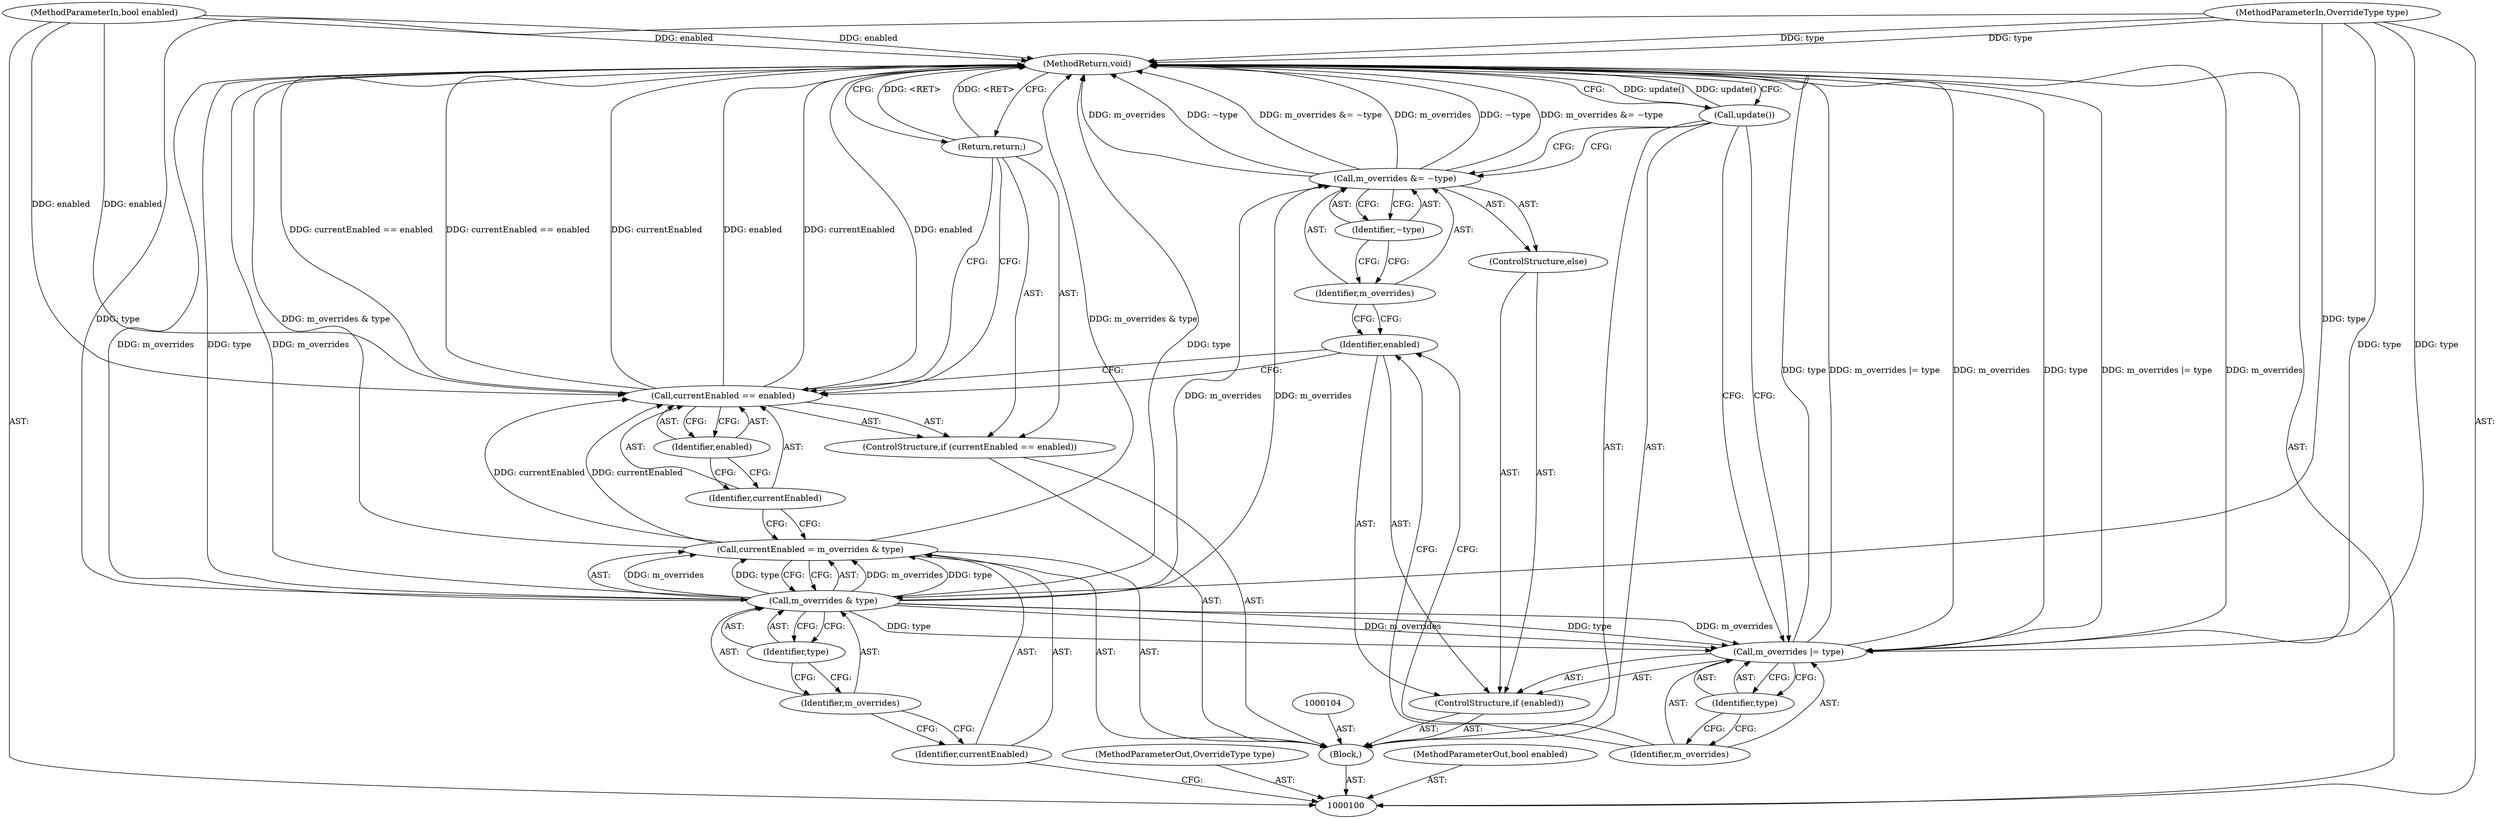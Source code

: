 digraph "1_Chrome_d4cd2b2c0953ad7e9fa988c234eb9361be80fe81_4" {
"1000125" [label="(MethodReturn,void)"];
"1000101" [label="(MethodParameterIn,OverrideType type)"];
"1000159" [label="(MethodParameterOut,OverrideType type)"];
"1000102" [label="(MethodParameterIn,bool enabled)"];
"1000160" [label="(MethodParameterOut,bool enabled)"];
"1000124" [label="(Call,update())"];
"1000103" [label="(Block,)"];
"1000107" [label="(Call,m_overrides & type)"];
"1000108" [label="(Identifier,m_overrides)"];
"1000109" [label="(Identifier,type)"];
"1000105" [label="(Call,currentEnabled = m_overrides & type)"];
"1000106" [label="(Identifier,currentEnabled)"];
"1000113" [label="(Identifier,enabled)"];
"1000110" [label="(ControlStructure,if (currentEnabled == enabled))"];
"1000111" [label="(Call,currentEnabled == enabled)"];
"1000112" [label="(Identifier,currentEnabled)"];
"1000114" [label="(Return,return;)"];
"1000115" [label="(ControlStructure,if (enabled))"];
"1000116" [label="(Identifier,enabled)"];
"1000119" [label="(Identifier,type)"];
"1000117" [label="(Call,m_overrides |= type)"];
"1000118" [label="(Identifier,m_overrides)"];
"1000120" [label="(ControlStructure,else)"];
"1000123" [label="(Identifier,~type)"];
"1000121" [label="(Call,m_overrides &= ~type)"];
"1000122" [label="(Identifier,m_overrides)"];
"1000125" -> "1000100"  [label="AST: "];
"1000125" -> "1000114"  [label="CFG: "];
"1000125" -> "1000124"  [label="CFG: "];
"1000117" -> "1000125"  [label="DDG: m_overrides |= type"];
"1000117" -> "1000125"  [label="DDG: m_overrides"];
"1000117" -> "1000125"  [label="DDG: type"];
"1000107" -> "1000125"  [label="DDG: m_overrides"];
"1000107" -> "1000125"  [label="DDG: type"];
"1000105" -> "1000125"  [label="DDG: m_overrides & type"];
"1000121" -> "1000125"  [label="DDG: ~type"];
"1000121" -> "1000125"  [label="DDG: m_overrides &= ~type"];
"1000121" -> "1000125"  [label="DDG: m_overrides"];
"1000111" -> "1000125"  [label="DDG: currentEnabled == enabled"];
"1000111" -> "1000125"  [label="DDG: currentEnabled"];
"1000111" -> "1000125"  [label="DDG: enabled"];
"1000124" -> "1000125"  [label="DDG: update()"];
"1000102" -> "1000125"  [label="DDG: enabled"];
"1000101" -> "1000125"  [label="DDG: type"];
"1000114" -> "1000125"  [label="DDG: <RET>"];
"1000101" -> "1000100"  [label="AST: "];
"1000101" -> "1000125"  [label="DDG: type"];
"1000101" -> "1000107"  [label="DDG: type"];
"1000101" -> "1000117"  [label="DDG: type"];
"1000159" -> "1000100"  [label="AST: "];
"1000102" -> "1000100"  [label="AST: "];
"1000102" -> "1000125"  [label="DDG: enabled"];
"1000102" -> "1000111"  [label="DDG: enabled"];
"1000160" -> "1000100"  [label="AST: "];
"1000124" -> "1000103"  [label="AST: "];
"1000124" -> "1000117"  [label="CFG: "];
"1000124" -> "1000121"  [label="CFG: "];
"1000125" -> "1000124"  [label="CFG: "];
"1000124" -> "1000125"  [label="DDG: update()"];
"1000103" -> "1000100"  [label="AST: "];
"1000104" -> "1000103"  [label="AST: "];
"1000105" -> "1000103"  [label="AST: "];
"1000110" -> "1000103"  [label="AST: "];
"1000115" -> "1000103"  [label="AST: "];
"1000124" -> "1000103"  [label="AST: "];
"1000107" -> "1000105"  [label="AST: "];
"1000107" -> "1000109"  [label="CFG: "];
"1000108" -> "1000107"  [label="AST: "];
"1000109" -> "1000107"  [label="AST: "];
"1000105" -> "1000107"  [label="CFG: "];
"1000107" -> "1000125"  [label="DDG: m_overrides"];
"1000107" -> "1000125"  [label="DDG: type"];
"1000107" -> "1000105"  [label="DDG: m_overrides"];
"1000107" -> "1000105"  [label="DDG: type"];
"1000101" -> "1000107"  [label="DDG: type"];
"1000107" -> "1000117"  [label="DDG: m_overrides"];
"1000107" -> "1000117"  [label="DDG: type"];
"1000107" -> "1000121"  [label="DDG: m_overrides"];
"1000108" -> "1000107"  [label="AST: "];
"1000108" -> "1000106"  [label="CFG: "];
"1000109" -> "1000108"  [label="CFG: "];
"1000109" -> "1000107"  [label="AST: "];
"1000109" -> "1000108"  [label="CFG: "];
"1000107" -> "1000109"  [label="CFG: "];
"1000105" -> "1000103"  [label="AST: "];
"1000105" -> "1000107"  [label="CFG: "];
"1000106" -> "1000105"  [label="AST: "];
"1000107" -> "1000105"  [label="AST: "];
"1000112" -> "1000105"  [label="CFG: "];
"1000105" -> "1000125"  [label="DDG: m_overrides & type"];
"1000107" -> "1000105"  [label="DDG: m_overrides"];
"1000107" -> "1000105"  [label="DDG: type"];
"1000105" -> "1000111"  [label="DDG: currentEnabled"];
"1000106" -> "1000105"  [label="AST: "];
"1000106" -> "1000100"  [label="CFG: "];
"1000108" -> "1000106"  [label="CFG: "];
"1000113" -> "1000111"  [label="AST: "];
"1000113" -> "1000112"  [label="CFG: "];
"1000111" -> "1000113"  [label="CFG: "];
"1000110" -> "1000103"  [label="AST: "];
"1000111" -> "1000110"  [label="AST: "];
"1000114" -> "1000110"  [label="AST: "];
"1000111" -> "1000110"  [label="AST: "];
"1000111" -> "1000113"  [label="CFG: "];
"1000112" -> "1000111"  [label="AST: "];
"1000113" -> "1000111"  [label="AST: "];
"1000114" -> "1000111"  [label="CFG: "];
"1000116" -> "1000111"  [label="CFG: "];
"1000111" -> "1000125"  [label="DDG: currentEnabled == enabled"];
"1000111" -> "1000125"  [label="DDG: currentEnabled"];
"1000111" -> "1000125"  [label="DDG: enabled"];
"1000105" -> "1000111"  [label="DDG: currentEnabled"];
"1000102" -> "1000111"  [label="DDG: enabled"];
"1000112" -> "1000111"  [label="AST: "];
"1000112" -> "1000105"  [label="CFG: "];
"1000113" -> "1000112"  [label="CFG: "];
"1000114" -> "1000110"  [label="AST: "];
"1000114" -> "1000111"  [label="CFG: "];
"1000125" -> "1000114"  [label="CFG: "];
"1000114" -> "1000125"  [label="DDG: <RET>"];
"1000115" -> "1000103"  [label="AST: "];
"1000116" -> "1000115"  [label="AST: "];
"1000117" -> "1000115"  [label="AST: "];
"1000120" -> "1000115"  [label="AST: "];
"1000116" -> "1000115"  [label="AST: "];
"1000116" -> "1000111"  [label="CFG: "];
"1000118" -> "1000116"  [label="CFG: "];
"1000122" -> "1000116"  [label="CFG: "];
"1000119" -> "1000117"  [label="AST: "];
"1000119" -> "1000118"  [label="CFG: "];
"1000117" -> "1000119"  [label="CFG: "];
"1000117" -> "1000115"  [label="AST: "];
"1000117" -> "1000119"  [label="CFG: "];
"1000118" -> "1000117"  [label="AST: "];
"1000119" -> "1000117"  [label="AST: "];
"1000124" -> "1000117"  [label="CFG: "];
"1000117" -> "1000125"  [label="DDG: m_overrides |= type"];
"1000117" -> "1000125"  [label="DDG: m_overrides"];
"1000117" -> "1000125"  [label="DDG: type"];
"1000107" -> "1000117"  [label="DDG: m_overrides"];
"1000107" -> "1000117"  [label="DDG: type"];
"1000101" -> "1000117"  [label="DDG: type"];
"1000118" -> "1000117"  [label="AST: "];
"1000118" -> "1000116"  [label="CFG: "];
"1000119" -> "1000118"  [label="CFG: "];
"1000120" -> "1000115"  [label="AST: "];
"1000121" -> "1000120"  [label="AST: "];
"1000123" -> "1000121"  [label="AST: "];
"1000123" -> "1000122"  [label="CFG: "];
"1000121" -> "1000123"  [label="CFG: "];
"1000121" -> "1000120"  [label="AST: "];
"1000121" -> "1000123"  [label="CFG: "];
"1000122" -> "1000121"  [label="AST: "];
"1000123" -> "1000121"  [label="AST: "];
"1000124" -> "1000121"  [label="CFG: "];
"1000121" -> "1000125"  [label="DDG: ~type"];
"1000121" -> "1000125"  [label="DDG: m_overrides &= ~type"];
"1000121" -> "1000125"  [label="DDG: m_overrides"];
"1000107" -> "1000121"  [label="DDG: m_overrides"];
"1000122" -> "1000121"  [label="AST: "];
"1000122" -> "1000116"  [label="CFG: "];
"1000123" -> "1000122"  [label="CFG: "];
}
